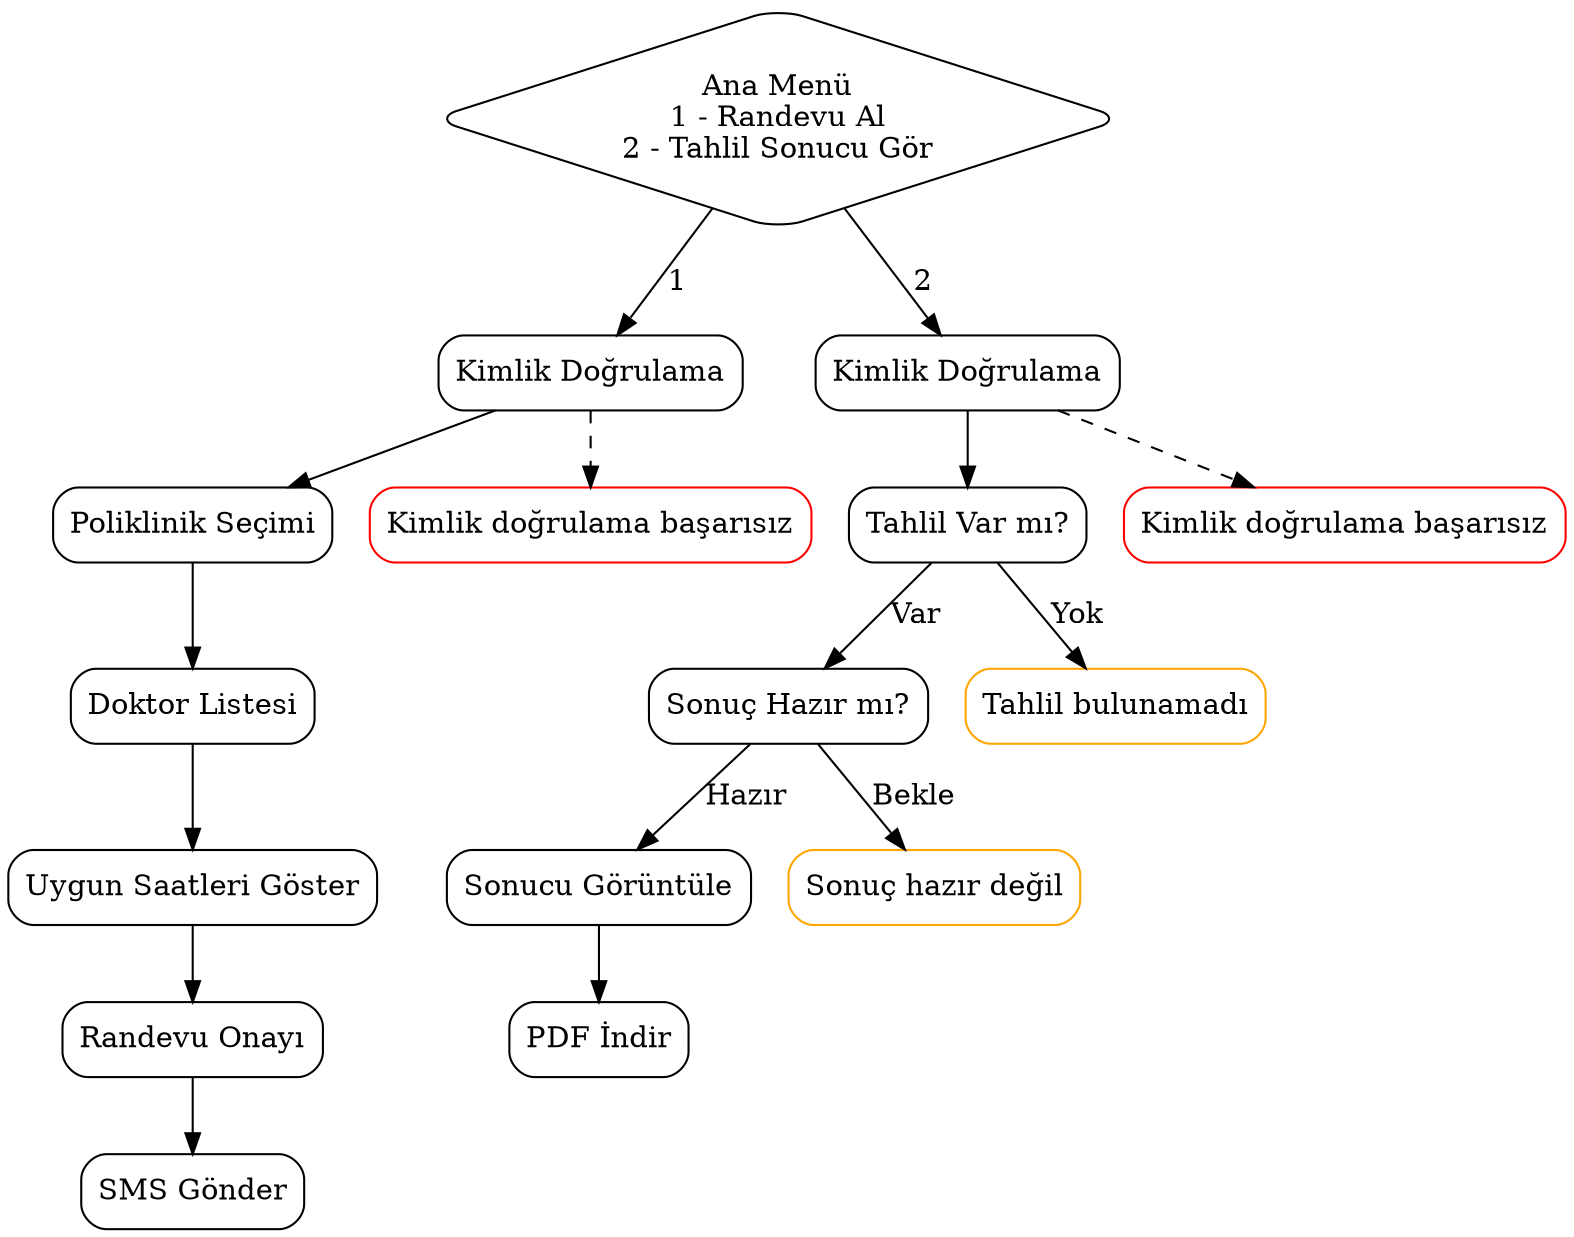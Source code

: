 digraph HastaneSistemi {
    rankdir=TB; // Üstten alta akış
    node [shape=box, style=rounded];

    // Ana Menü
    Menu [label="Ana Menü\n1 - Randevu Al\n2 - Tahlil Sonucu Gör", shape=diamond];

    // Randevu Modülü
    KimlikR [label="Kimlik Doğrulama"];
    Poliklinik [label="Poliklinik Seçimi"];
    Doktor [label="Doktor Listesi"];
    Saatler [label="Uygun Saatleri Göster"];
    Onay [label="Randevu Onayı"];
    SMS [label="SMS Gönder"];
    HataR [label="Kimlik doğrulama başarısız", color=red];

    // Tahlil Modülü
    KimlikT [label="Kimlik Doğrulama"];
    TahlilVar [label="Tahlil Var mı?"];
    SonucHazir [label="Sonuç Hazır mı?"];
    Goruntule [label="Sonucu Görüntüle"];
    PDF [label="PDF İndir"];
    Bekle [label="Sonuç hazır değil", color=orange];
    Yok [label="Tahlil bulunamadı", color=orange];
    HataT [label="Kimlik doğrulama başarısız", color=red];

    // Ana Menü -> Modüller
    Menu -> KimlikR [label="1"];
    Menu -> KimlikT [label="2"];

    // Randevu Modülü Akışı (alt alta)
    KimlikR -> Poliklinik;
    Poliklinik -> Doktor;
    Doktor -> Saatler;
    Saatler -> Onay;
    Onay -> SMS;
    KimlikR -> HataR [style=dashed];

    // Tahlil Modülü Akışı (alt alta)
    KimlikT -> TahlilVar;
    TahlilVar -> SonucHazir [label="Var"];
    TahlilVar -> Yok [label="Yok"];
    SonucHazir -> Goruntule [label="Hazır"];
    SonucHazir -> Bekle [label="Bekle"];
    Goruntule -> PDF;
    KimlikT -> HataT [style=dashed];
}
